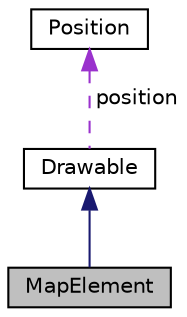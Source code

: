 digraph "MapElement"
{
  edge [fontname="Helvetica",fontsize="10",labelfontname="Helvetica",labelfontsize="10"];
  node [fontname="Helvetica",fontsize="10",shape=record];
  Node1 [label="MapElement",height=0.2,width=0.4,color="black", fillcolor="grey75", style="filled" fontcolor="black"];
  Node2 -> Node1 [dir="back",color="midnightblue",fontsize="10",style="solid",fontname="Helvetica"];
  Node2 [label="Drawable",height=0.2,width=0.4,color="black", fillcolor="white", style="filled",URL="$class_drawable.html",tooltip="Klasa bazowa dla obiektów, które będą wyświetlane na scenie."];
  Node3 -> Node2 [dir="back",color="darkorchid3",fontsize="10",style="dashed",label=" position" ,fontname="Helvetica"];
  Node3 [label="Position",height=0.2,width=0.4,color="black", fillcolor="white", style="filled",URL="$struct_position.html",tooltip="Klasa reprezentuje punkt w trójwymiarowej przestrzeni."];
}
